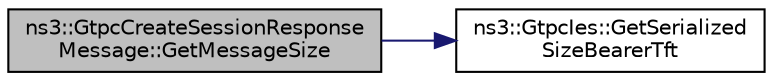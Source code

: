 digraph "ns3::GtpcCreateSessionResponseMessage::GetMessageSize"
{
 // LATEX_PDF_SIZE
  edge [fontname="Helvetica",fontsize="10",labelfontname="Helvetica",labelfontsize="10"];
  node [fontname="Helvetica",fontsize="10",shape=record];
  rankdir="LR";
  Node1 [label="ns3::GtpcCreateSessionResponse\lMessage::GetMessageSize",height=0.2,width=0.4,color="black", fillcolor="grey75", style="filled", fontcolor="black",tooltip=" "];
  Node1 -> Node2 [color="midnightblue",fontsize="10",style="solid",fontname="Helvetica"];
  Node2 [label="ns3::GtpcIes::GetSerialized\lSizeBearerTft",height=0.2,width=0.4,color="black", fillcolor="white", style="filled",URL="$classns3_1_1_gtpc_ies.html#a5d86adfc475c12c87c812cf7cb05f04f",tooltip=" "];
}
